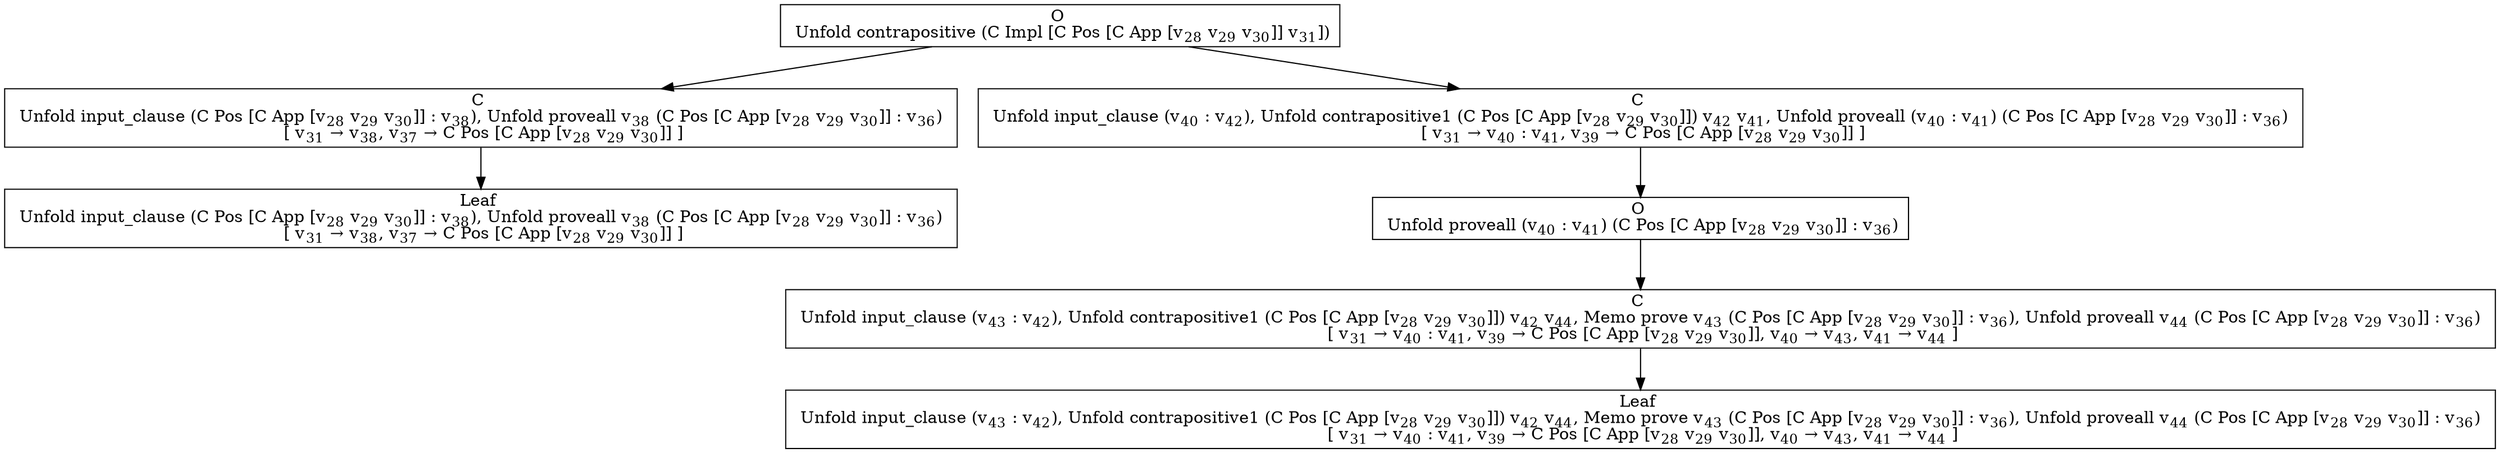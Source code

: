 digraph {
    graph [rankdir=TB
          ,bgcolor=transparent];
    node [shape=box
         ,fillcolor=white
         ,style=filled];
    0 [label=<O <BR/> Unfold contrapositive (C Impl [C Pos [C App [v<SUB>28</SUB> v<SUB>29</SUB> v<SUB>30</SUB>]] v<SUB>31</SUB>])>];
    1 [label=<C <BR/> Unfold input_clause (C Pos [C App [v<SUB>28</SUB> v<SUB>29</SUB> v<SUB>30</SUB>]] : v<SUB>38</SUB>), Unfold proveall v<SUB>38</SUB> (C Pos [C App [v<SUB>28</SUB> v<SUB>29</SUB> v<SUB>30</SUB>]] : v<SUB>36</SUB>) <BR/>  [ v<SUB>31</SUB> &rarr; v<SUB>38</SUB>, v<SUB>37</SUB> &rarr; C Pos [C App [v<SUB>28</SUB> v<SUB>29</SUB> v<SUB>30</SUB>]] ] >];
    2 [label=<C <BR/> Unfold input_clause (v<SUB>40</SUB> : v<SUB>42</SUB>), Unfold contrapositive1 (C Pos [C App [v<SUB>28</SUB> v<SUB>29</SUB> v<SUB>30</SUB>]]) v<SUB>42</SUB> v<SUB>41</SUB>, Unfold proveall (v<SUB>40</SUB> : v<SUB>41</SUB>) (C Pos [C App [v<SUB>28</SUB> v<SUB>29</SUB> v<SUB>30</SUB>]] : v<SUB>36</SUB>) <BR/>  [ v<SUB>31</SUB> &rarr; v<SUB>40</SUB> : v<SUB>41</SUB>, v<SUB>39</SUB> &rarr; C Pos [C App [v<SUB>28</SUB> v<SUB>29</SUB> v<SUB>30</SUB>]] ] >];
    3 [label=<Leaf <BR/> Unfold input_clause (C Pos [C App [v<SUB>28</SUB> v<SUB>29</SUB> v<SUB>30</SUB>]] : v<SUB>38</SUB>), Unfold proveall v<SUB>38</SUB> (C Pos [C App [v<SUB>28</SUB> v<SUB>29</SUB> v<SUB>30</SUB>]] : v<SUB>36</SUB>) <BR/>  [ v<SUB>31</SUB> &rarr; v<SUB>38</SUB>, v<SUB>37</SUB> &rarr; C Pos [C App [v<SUB>28</SUB> v<SUB>29</SUB> v<SUB>30</SUB>]] ] >];
    4 [label=<O <BR/> Unfold proveall (v<SUB>40</SUB> : v<SUB>41</SUB>) (C Pos [C App [v<SUB>28</SUB> v<SUB>29</SUB> v<SUB>30</SUB>]] : v<SUB>36</SUB>)>];
    5 [label=<C <BR/> Unfold input_clause (v<SUB>43</SUB> : v<SUB>42</SUB>), Unfold contrapositive1 (C Pos [C App [v<SUB>28</SUB> v<SUB>29</SUB> v<SUB>30</SUB>]]) v<SUB>42</SUB> v<SUB>44</SUB>, Memo prove v<SUB>43</SUB> (C Pos [C App [v<SUB>28</SUB> v<SUB>29</SUB> v<SUB>30</SUB>]] : v<SUB>36</SUB>), Unfold proveall v<SUB>44</SUB> (C Pos [C App [v<SUB>28</SUB> v<SUB>29</SUB> v<SUB>30</SUB>]] : v<SUB>36</SUB>) <BR/>  [ v<SUB>31</SUB> &rarr; v<SUB>40</SUB> : v<SUB>41</SUB>, v<SUB>39</SUB> &rarr; C Pos [C App [v<SUB>28</SUB> v<SUB>29</SUB> v<SUB>30</SUB>]], v<SUB>40</SUB> &rarr; v<SUB>43</SUB>, v<SUB>41</SUB> &rarr; v<SUB>44</SUB> ] >];
    6 [label=<Leaf <BR/> Unfold input_clause (v<SUB>43</SUB> : v<SUB>42</SUB>), Unfold contrapositive1 (C Pos [C App [v<SUB>28</SUB> v<SUB>29</SUB> v<SUB>30</SUB>]]) v<SUB>42</SUB> v<SUB>44</SUB>, Memo prove v<SUB>43</SUB> (C Pos [C App [v<SUB>28</SUB> v<SUB>29</SUB> v<SUB>30</SUB>]] : v<SUB>36</SUB>), Unfold proveall v<SUB>44</SUB> (C Pos [C App [v<SUB>28</SUB> v<SUB>29</SUB> v<SUB>30</SUB>]] : v<SUB>36</SUB>) <BR/>  [ v<SUB>31</SUB> &rarr; v<SUB>40</SUB> : v<SUB>41</SUB>, v<SUB>39</SUB> &rarr; C Pos [C App [v<SUB>28</SUB> v<SUB>29</SUB> v<SUB>30</SUB>]], v<SUB>40</SUB> &rarr; v<SUB>43</SUB>, v<SUB>41</SUB> &rarr; v<SUB>44</SUB> ] >];
    0 -> 1 [label=""];
    0 -> 2 [label=""];
    1 -> 3 [label=""];
    2 -> 4 [label=""];
    4 -> 5 [label=""];
    5 -> 6 [label=""];
}
